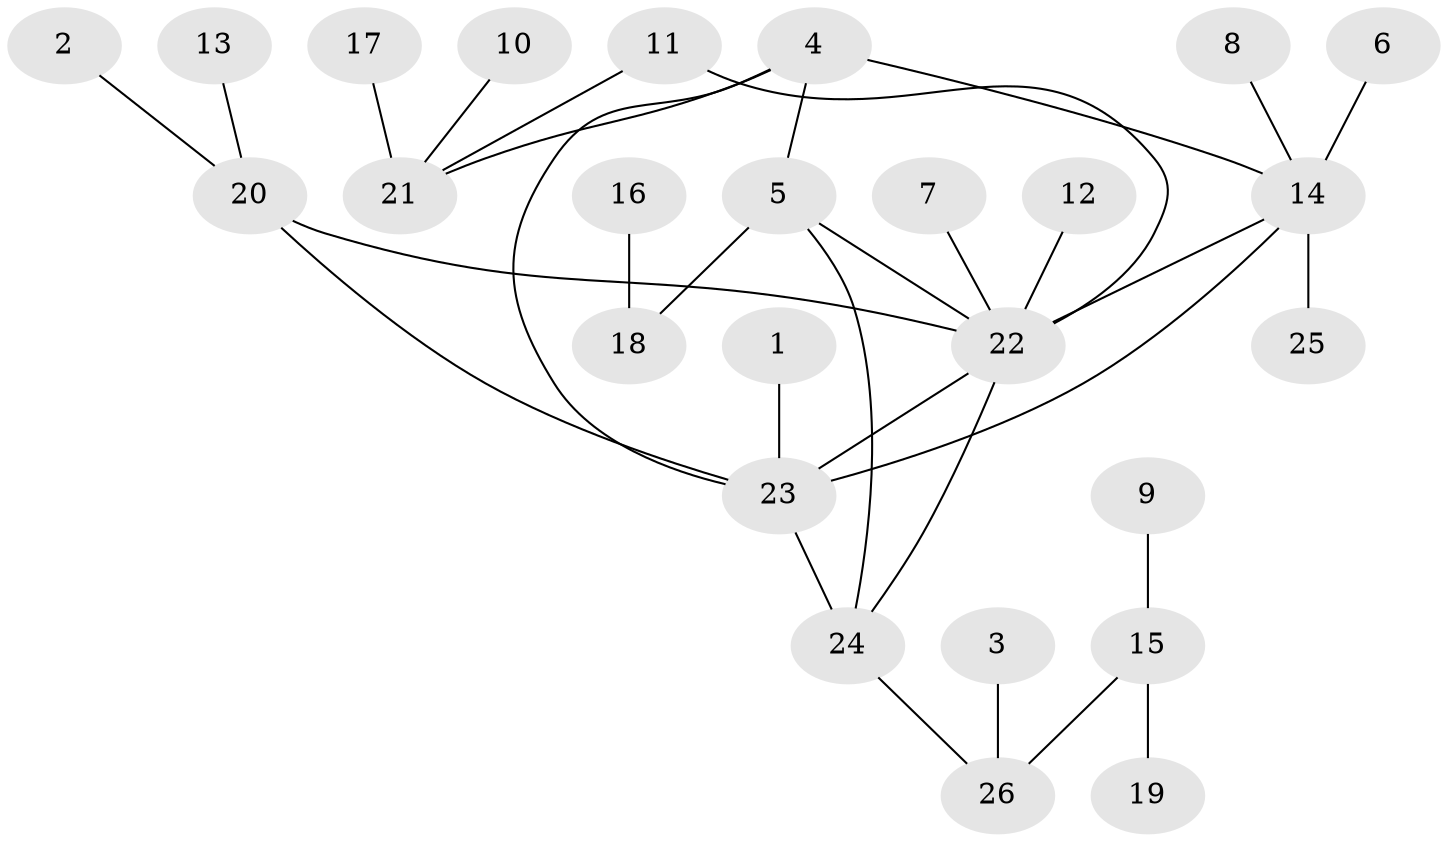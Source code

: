 // original degree distribution, {6: 0.06, 5: 0.1, 3: 0.06, 8: 0.02, 7: 0.04, 2: 0.12, 1: 0.6}
// Generated by graph-tools (version 1.1) at 2025/50/03/09/25 03:50:27]
// undirected, 26 vertices, 32 edges
graph export_dot {
graph [start="1"]
  node [color=gray90,style=filled];
  1;
  2;
  3;
  4;
  5;
  6;
  7;
  8;
  9;
  10;
  11;
  12;
  13;
  14;
  15;
  16;
  17;
  18;
  19;
  20;
  21;
  22;
  23;
  24;
  25;
  26;
  1 -- 23 [weight=1.0];
  2 -- 20 [weight=1.0];
  3 -- 26 [weight=1.0];
  4 -- 5 [weight=1.0];
  4 -- 14 [weight=1.0];
  4 -- 21 [weight=1.0];
  4 -- 23 [weight=1.0];
  5 -- 18 [weight=1.0];
  5 -- 22 [weight=1.0];
  5 -- 24 [weight=1.0];
  6 -- 14 [weight=1.0];
  7 -- 22 [weight=1.0];
  8 -- 14 [weight=1.0];
  9 -- 15 [weight=1.0];
  10 -- 21 [weight=1.0];
  11 -- 21 [weight=1.0];
  11 -- 22 [weight=1.0];
  12 -- 22 [weight=1.0];
  13 -- 20 [weight=1.0];
  14 -- 22 [weight=1.0];
  14 -- 23 [weight=1.0];
  14 -- 25 [weight=1.0];
  15 -- 19 [weight=1.0];
  15 -- 26 [weight=1.0];
  16 -- 18 [weight=1.0];
  17 -- 21 [weight=1.0];
  20 -- 22 [weight=2.0];
  20 -- 23 [weight=1.0];
  22 -- 23 [weight=1.0];
  22 -- 24 [weight=1.0];
  23 -- 24 [weight=2.0];
  24 -- 26 [weight=1.0];
}
